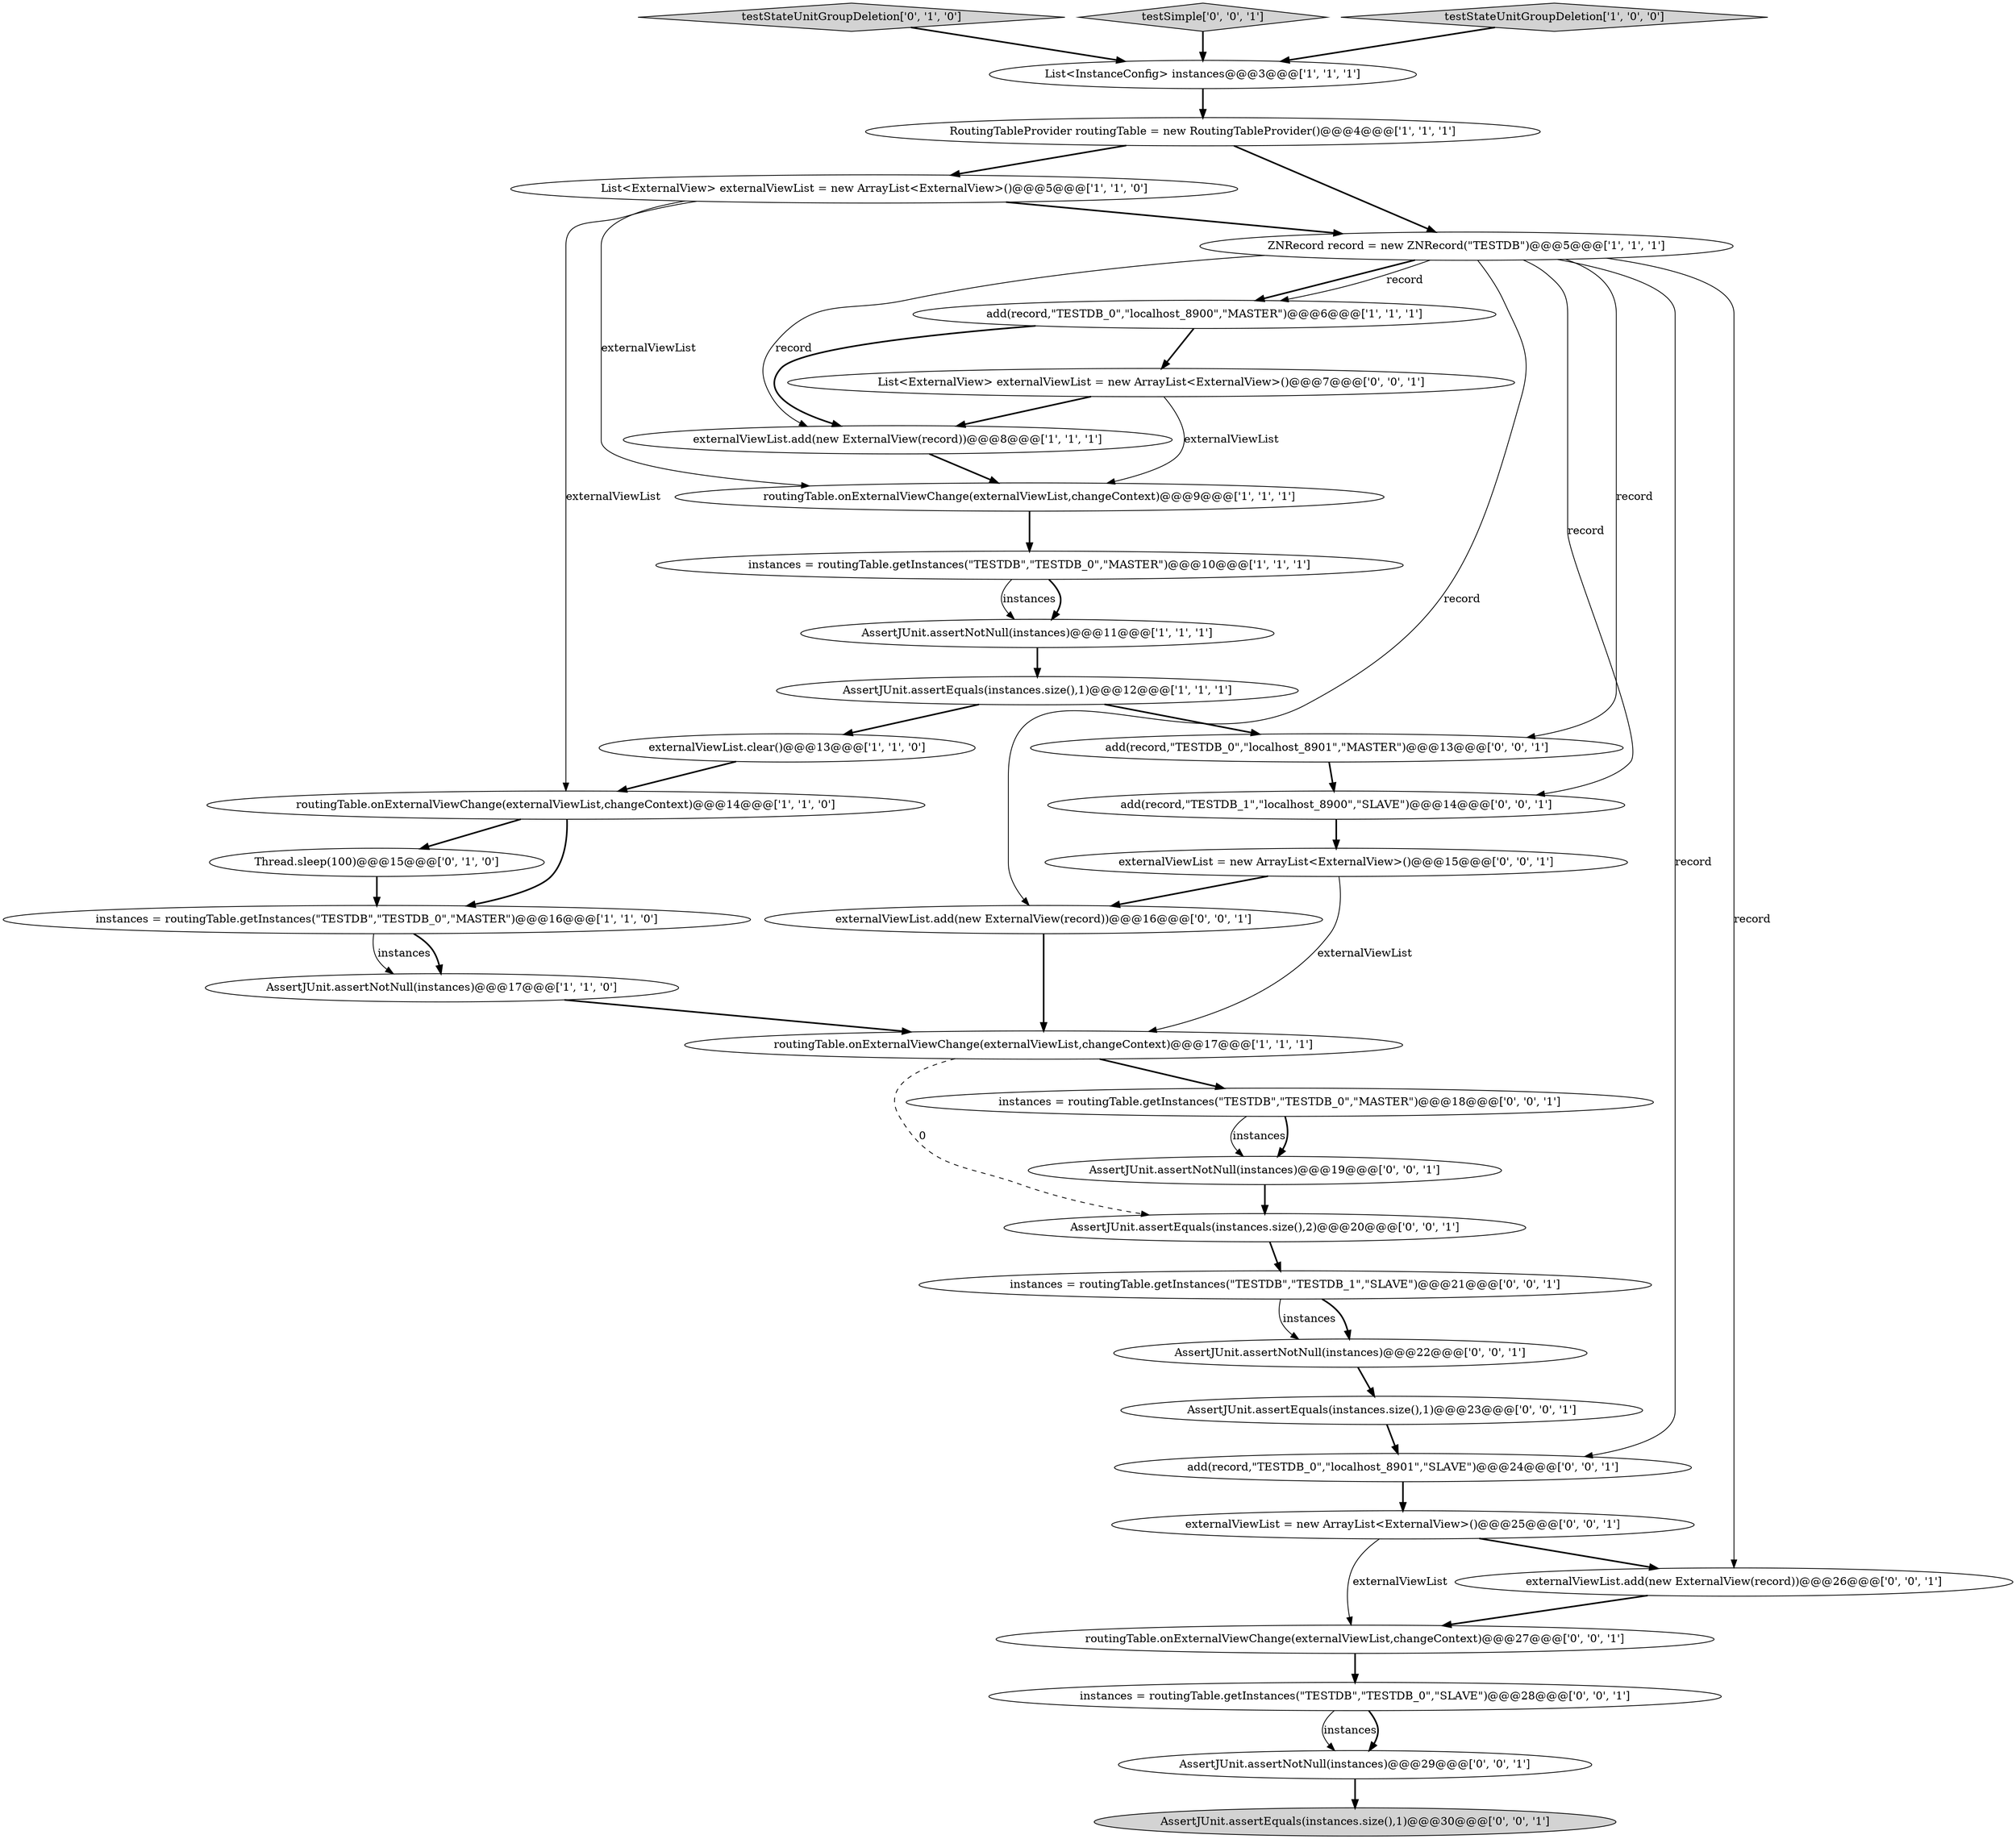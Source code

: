 digraph {
8 [style = filled, label = "instances = routingTable.getInstances(\"TESTDB\",\"TESTDB_0\",\"MASTER\")@@@10@@@['1', '1', '1']", fillcolor = white, shape = ellipse image = "AAA0AAABBB1BBB"];
11 [style = filled, label = "List<ExternalView> externalViewList = new ArrayList<ExternalView>()@@@5@@@['1', '1', '0']", fillcolor = white, shape = ellipse image = "AAA0AAABBB1BBB"];
31 [style = filled, label = "externalViewList.add(new ExternalView(record))@@@16@@@['0', '0', '1']", fillcolor = white, shape = ellipse image = "AAA0AAABBB3BBB"];
5 [style = filled, label = "add(record,\"TESTDB_0\",\"localhost_8900\",\"MASTER\")@@@6@@@['1', '1', '1']", fillcolor = white, shape = ellipse image = "AAA0AAABBB1BBB"];
10 [style = filled, label = "routingTable.onExternalViewChange(externalViewList,changeContext)@@@14@@@['1', '1', '0']", fillcolor = white, shape = ellipse image = "AAA0AAABBB1BBB"];
29 [style = filled, label = "routingTable.onExternalViewChange(externalViewList,changeContext)@@@27@@@['0', '0', '1']", fillcolor = white, shape = ellipse image = "AAA0AAABBB3BBB"];
36 [style = filled, label = "AssertJUnit.assertNotNull(instances)@@@22@@@['0', '0', '1']", fillcolor = white, shape = ellipse image = "AAA0AAABBB3BBB"];
15 [style = filled, label = "List<InstanceConfig> instances@@@3@@@['1', '1', '1']", fillcolor = white, shape = ellipse image = "AAA0AAABBB1BBB"];
17 [style = filled, label = "Thread.sleep(100)@@@15@@@['0', '1', '0']", fillcolor = white, shape = ellipse image = "AAA1AAABBB2BBB"];
4 [style = filled, label = "RoutingTableProvider routingTable = new RoutingTableProvider()@@@4@@@['1', '1', '1']", fillcolor = white, shape = ellipse image = "AAA0AAABBB1BBB"];
16 [style = filled, label = "testStateUnitGroupDeletion['0', '1', '0']", fillcolor = lightgray, shape = diamond image = "AAA0AAABBB2BBB"];
12 [style = filled, label = "AssertJUnit.assertNotNull(instances)@@@11@@@['1', '1', '1']", fillcolor = white, shape = ellipse image = "AAA0AAABBB1BBB"];
9 [style = filled, label = "AssertJUnit.assertNotNull(instances)@@@17@@@['1', '1', '0']", fillcolor = white, shape = ellipse image = "AAA0AAABBB1BBB"];
19 [style = filled, label = "instances = routingTable.getInstances(\"TESTDB\",\"TESTDB_0\",\"MASTER\")@@@18@@@['0', '0', '1']", fillcolor = white, shape = ellipse image = "AAA0AAABBB3BBB"];
25 [style = filled, label = "AssertJUnit.assertNotNull(instances)@@@29@@@['0', '0', '1']", fillcolor = white, shape = ellipse image = "AAA0AAABBB3BBB"];
27 [style = filled, label = "testSimple['0', '0', '1']", fillcolor = lightgray, shape = diamond image = "AAA0AAABBB3BBB"];
28 [style = filled, label = "add(record,\"TESTDB_0\",\"localhost_8901\",\"SLAVE\")@@@24@@@['0', '0', '1']", fillcolor = white, shape = ellipse image = "AAA0AAABBB3BBB"];
18 [style = filled, label = "AssertJUnit.assertEquals(instances.size(),1)@@@23@@@['0', '0', '1']", fillcolor = white, shape = ellipse image = "AAA0AAABBB3BBB"];
22 [style = filled, label = "AssertJUnit.assertNotNull(instances)@@@19@@@['0', '0', '1']", fillcolor = white, shape = ellipse image = "AAA0AAABBB3BBB"];
20 [style = filled, label = "add(record,\"TESTDB_0\",\"localhost_8901\",\"MASTER\")@@@13@@@['0', '0', '1']", fillcolor = white, shape = ellipse image = "AAA0AAABBB3BBB"];
33 [style = filled, label = "externalViewList.add(new ExternalView(record))@@@26@@@['0', '0', '1']", fillcolor = white, shape = ellipse image = "AAA0AAABBB3BBB"];
2 [style = filled, label = "ZNRecord record = new ZNRecord(\"TESTDB\")@@@5@@@['1', '1', '1']", fillcolor = white, shape = ellipse image = "AAA0AAABBB1BBB"];
0 [style = filled, label = "routingTable.onExternalViewChange(externalViewList,changeContext)@@@9@@@['1', '1', '1']", fillcolor = white, shape = ellipse image = "AAA0AAABBB1BBB"];
3 [style = filled, label = "testStateUnitGroupDeletion['1', '0', '0']", fillcolor = lightgray, shape = diamond image = "AAA0AAABBB1BBB"];
13 [style = filled, label = "externalViewList.add(new ExternalView(record))@@@8@@@['1', '1', '1']", fillcolor = white, shape = ellipse image = "AAA0AAABBB1BBB"];
24 [style = filled, label = "instances = routingTable.getInstances(\"TESTDB\",\"TESTDB_1\",\"SLAVE\")@@@21@@@['0', '0', '1']", fillcolor = white, shape = ellipse image = "AAA0AAABBB3BBB"];
30 [style = filled, label = "add(record,\"TESTDB_1\",\"localhost_8900\",\"SLAVE\")@@@14@@@['0', '0', '1']", fillcolor = white, shape = ellipse image = "AAA0AAABBB3BBB"];
34 [style = filled, label = "instances = routingTable.getInstances(\"TESTDB\",\"TESTDB_0\",\"SLAVE\")@@@28@@@['0', '0', '1']", fillcolor = white, shape = ellipse image = "AAA0AAABBB3BBB"];
21 [style = filled, label = "AssertJUnit.assertEquals(instances.size(),2)@@@20@@@['0', '0', '1']", fillcolor = white, shape = ellipse image = "AAA0AAABBB3BBB"];
26 [style = filled, label = "externalViewList = new ArrayList<ExternalView>()@@@25@@@['0', '0', '1']", fillcolor = white, shape = ellipse image = "AAA0AAABBB3BBB"];
1 [style = filled, label = "AssertJUnit.assertEquals(instances.size(),1)@@@12@@@['1', '1', '1']", fillcolor = white, shape = ellipse image = "AAA0AAABBB1BBB"];
32 [style = filled, label = "externalViewList = new ArrayList<ExternalView>()@@@15@@@['0', '0', '1']", fillcolor = white, shape = ellipse image = "AAA0AAABBB3BBB"];
6 [style = filled, label = "externalViewList.clear()@@@13@@@['1', '1', '0']", fillcolor = white, shape = ellipse image = "AAA0AAABBB1BBB"];
23 [style = filled, label = "List<ExternalView> externalViewList = new ArrayList<ExternalView>()@@@7@@@['0', '0', '1']", fillcolor = white, shape = ellipse image = "AAA0AAABBB3BBB"];
7 [style = filled, label = "instances = routingTable.getInstances(\"TESTDB\",\"TESTDB_0\",\"MASTER\")@@@16@@@['1', '1', '0']", fillcolor = white, shape = ellipse image = "AAA0AAABBB1BBB"];
35 [style = filled, label = "AssertJUnit.assertEquals(instances.size(),1)@@@30@@@['0', '0', '1']", fillcolor = lightgray, shape = ellipse image = "AAA0AAABBB3BBB"];
14 [style = filled, label = "routingTable.onExternalViewChange(externalViewList,changeContext)@@@17@@@['1', '1', '1']", fillcolor = white, shape = ellipse image = "AAA0AAABBB1BBB"];
11->10 [style = solid, label="externalViewList"];
19->22 [style = solid, label="instances"];
26->29 [style = solid, label="externalViewList"];
2->28 [style = solid, label="record"];
7->9 [style = solid, label="instances"];
8->12 [style = bold, label=""];
2->30 [style = solid, label="record"];
10->17 [style = bold, label=""];
13->0 [style = bold, label=""];
24->36 [style = bold, label=""];
7->9 [style = bold, label=""];
2->5 [style = bold, label=""];
11->0 [style = solid, label="externalViewList"];
2->13 [style = solid, label="record"];
4->11 [style = bold, label=""];
2->5 [style = solid, label="record"];
15->4 [style = bold, label=""];
28->26 [style = bold, label=""];
12->1 [style = bold, label=""];
16->15 [style = bold, label=""];
8->12 [style = solid, label="instances"];
19->22 [style = bold, label=""];
26->33 [style = bold, label=""];
27->15 [style = bold, label=""];
0->8 [style = bold, label=""];
14->19 [style = bold, label=""];
21->24 [style = bold, label=""];
1->6 [style = bold, label=""];
11->2 [style = bold, label=""];
18->28 [style = bold, label=""];
5->13 [style = bold, label=""];
4->2 [style = bold, label=""];
2->33 [style = solid, label="record"];
34->25 [style = solid, label="instances"];
6->10 [style = bold, label=""];
24->36 [style = solid, label="instances"];
2->20 [style = solid, label="record"];
36->18 [style = bold, label=""];
29->34 [style = bold, label=""];
32->14 [style = solid, label="externalViewList"];
10->7 [style = bold, label=""];
23->13 [style = bold, label=""];
2->31 [style = solid, label="record"];
20->30 [style = bold, label=""];
25->35 [style = bold, label=""];
5->23 [style = bold, label=""];
32->31 [style = bold, label=""];
23->0 [style = solid, label="externalViewList"];
14->21 [style = dashed, label="0"];
30->32 [style = bold, label=""];
9->14 [style = bold, label=""];
3->15 [style = bold, label=""];
22->21 [style = bold, label=""];
17->7 [style = bold, label=""];
1->20 [style = bold, label=""];
34->25 [style = bold, label=""];
31->14 [style = bold, label=""];
33->29 [style = bold, label=""];
}
